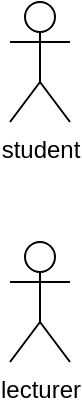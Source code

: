 <mxfile>
    <diagram id="i3IskmdkrgH5kDx1psvq" name="Page-1">
        <mxGraphModel dx="1242" dy="568" grid="1" gridSize="10" guides="1" tooltips="1" connect="1" arrows="1" fold="1" page="1" pageScale="1" pageWidth="850" pageHeight="1100" math="0" shadow="0">
            <root>
                <mxCell id="0"/>
                <mxCell id="1" parent="0"/>
                <object label="student" joseph="" id="2">
                    <mxCell style="shape=umlActor;verticalLabelPosition=bottom;verticalAlign=top;html=1;outlineConnect=0;" vertex="1" parent="1">
                        <mxGeometry x="130" y="140" width="30" height="60" as="geometry"/>
                    </mxCell>
                </object>
                <object label="lecturer" joseph="" id="5">
                    <mxCell style="shape=umlActor;verticalLabelPosition=bottom;verticalAlign=top;html=1;outlineConnect=0;" vertex="1" parent="1">
                        <mxGeometry x="130" y="260" width="30" height="60" as="geometry"/>
                    </mxCell>
                </object>
            </root>
        </mxGraphModel>
    </diagram>
</mxfile>